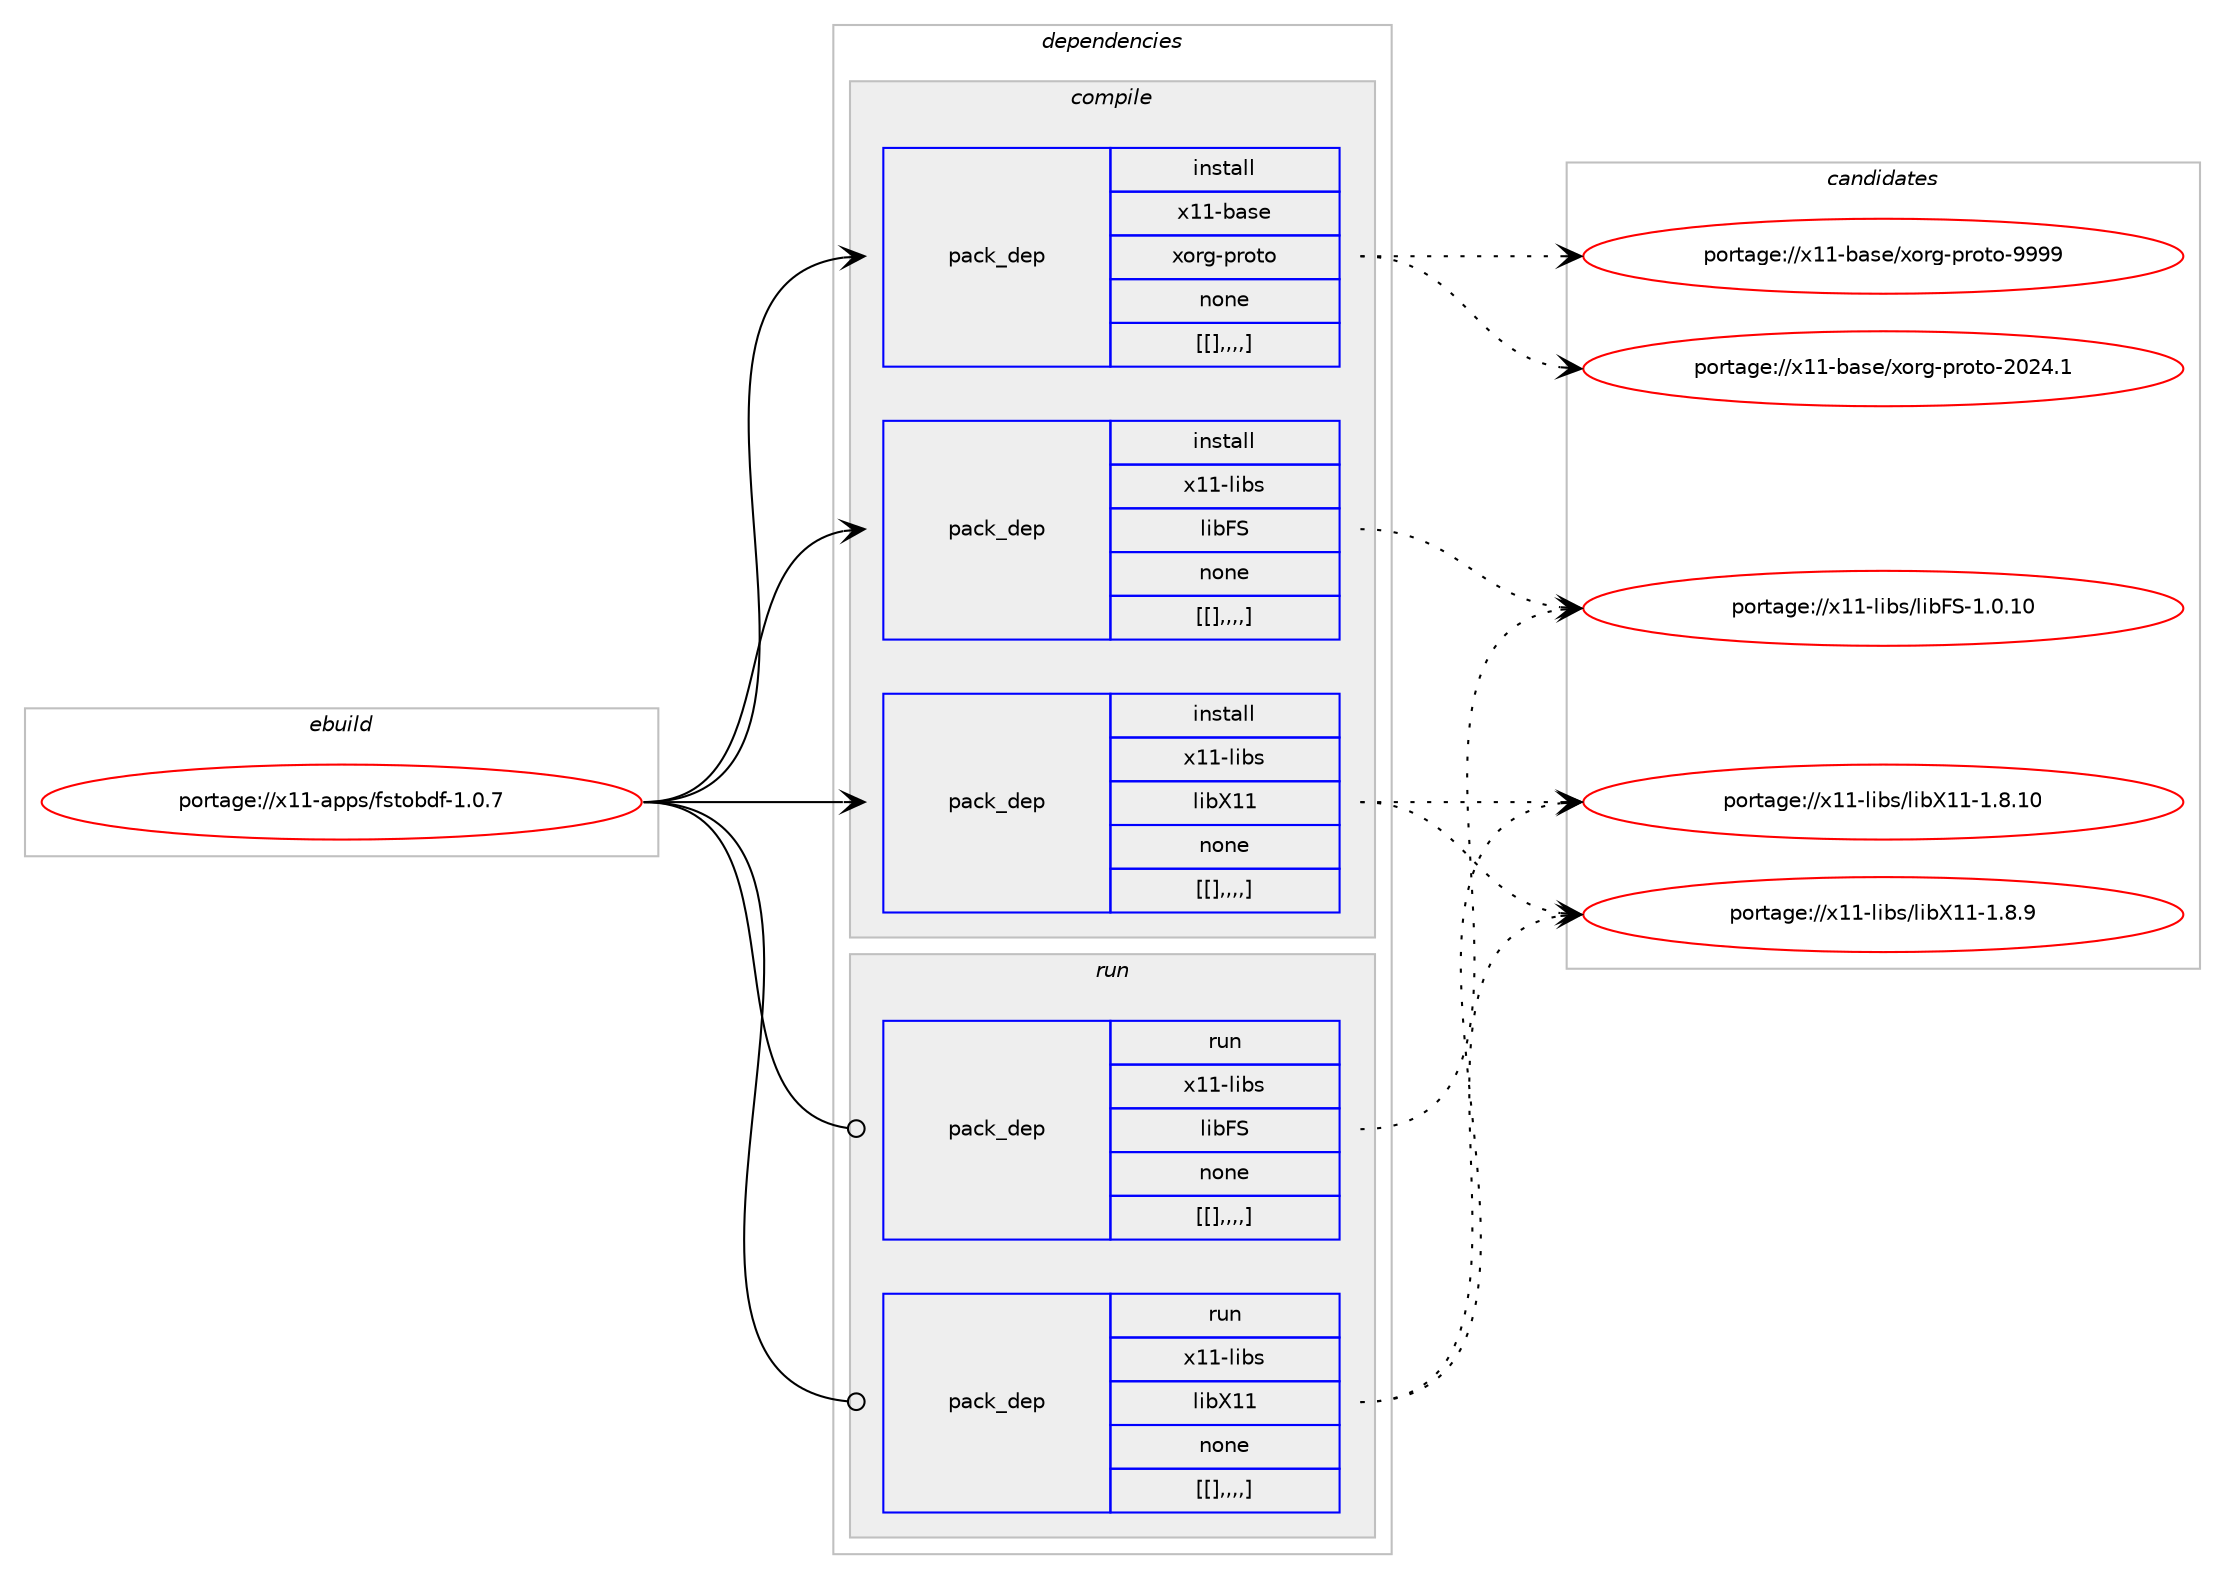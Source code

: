 digraph prolog {

# *************
# Graph options
# *************

newrank=true;
concentrate=true;
compound=true;
graph [rankdir=LR,fontname=Helvetica,fontsize=10,ranksep=1.5];#, ranksep=2.5, nodesep=0.2];
edge  [arrowhead=vee];
node  [fontname=Helvetica,fontsize=10];

# **********
# The ebuild
# **********

subgraph cluster_leftcol {
color=gray;
label=<<i>ebuild</i>>;
id [label="portage://x11-apps/fstobdf-1.0.7", color=red, width=4, href="../x11-apps/fstobdf-1.0.7.svg"];
}

# ****************
# The dependencies
# ****************

subgraph cluster_midcol {
color=gray;
label=<<i>dependencies</i>>;
subgraph cluster_compile {
fillcolor="#eeeeee";
style=filled;
label=<<i>compile</i>>;
subgraph pack343911 {
dependency473602 [label=<<TABLE BORDER="0" CELLBORDER="1" CELLSPACING="0" CELLPADDING="4" WIDTH="220"><TR><TD ROWSPAN="6" CELLPADDING="30">pack_dep</TD></TR><TR><TD WIDTH="110">install</TD></TR><TR><TD>x11-base</TD></TR><TR><TD>xorg-proto</TD></TR><TR><TD>none</TD></TR><TR><TD>[[],,,,]</TD></TR></TABLE>>, shape=none, color=blue];
}
id:e -> dependency473602:w [weight=20,style="solid",arrowhead="vee"];
subgraph pack343912 {
dependency473603 [label=<<TABLE BORDER="0" CELLBORDER="1" CELLSPACING="0" CELLPADDING="4" WIDTH="220"><TR><TD ROWSPAN="6" CELLPADDING="30">pack_dep</TD></TR><TR><TD WIDTH="110">install</TD></TR><TR><TD>x11-libs</TD></TR><TR><TD>libFS</TD></TR><TR><TD>none</TD></TR><TR><TD>[[],,,,]</TD></TR></TABLE>>, shape=none, color=blue];
}
id:e -> dependency473603:w [weight=20,style="solid",arrowhead="vee"];
subgraph pack343913 {
dependency473604 [label=<<TABLE BORDER="0" CELLBORDER="1" CELLSPACING="0" CELLPADDING="4" WIDTH="220"><TR><TD ROWSPAN="6" CELLPADDING="30">pack_dep</TD></TR><TR><TD WIDTH="110">install</TD></TR><TR><TD>x11-libs</TD></TR><TR><TD>libX11</TD></TR><TR><TD>none</TD></TR><TR><TD>[[],,,,]</TD></TR></TABLE>>, shape=none, color=blue];
}
id:e -> dependency473604:w [weight=20,style="solid",arrowhead="vee"];
}
subgraph cluster_compileandrun {
fillcolor="#eeeeee";
style=filled;
label=<<i>compile and run</i>>;
}
subgraph cluster_run {
fillcolor="#eeeeee";
style=filled;
label=<<i>run</i>>;
subgraph pack343914 {
dependency473605 [label=<<TABLE BORDER="0" CELLBORDER="1" CELLSPACING="0" CELLPADDING="4" WIDTH="220"><TR><TD ROWSPAN="6" CELLPADDING="30">pack_dep</TD></TR><TR><TD WIDTH="110">run</TD></TR><TR><TD>x11-libs</TD></TR><TR><TD>libFS</TD></TR><TR><TD>none</TD></TR><TR><TD>[[],,,,]</TD></TR></TABLE>>, shape=none, color=blue];
}
id:e -> dependency473605:w [weight=20,style="solid",arrowhead="odot"];
subgraph pack343915 {
dependency473606 [label=<<TABLE BORDER="0" CELLBORDER="1" CELLSPACING="0" CELLPADDING="4" WIDTH="220"><TR><TD ROWSPAN="6" CELLPADDING="30">pack_dep</TD></TR><TR><TD WIDTH="110">run</TD></TR><TR><TD>x11-libs</TD></TR><TR><TD>libX11</TD></TR><TR><TD>none</TD></TR><TR><TD>[[],,,,]</TD></TR></TABLE>>, shape=none, color=blue];
}
id:e -> dependency473606:w [weight=20,style="solid",arrowhead="odot"];
}
}

# **************
# The candidates
# **************

subgraph cluster_choices {
rank=same;
color=gray;
label=<<i>candidates</i>>;

subgraph choice343911 {
color=black;
nodesep=1;
choice120494945989711510147120111114103451121141111161114557575757 [label="portage://x11-base/xorg-proto-9999", color=red, width=4,href="../x11-base/xorg-proto-9999.svg"];
choice1204949459897115101471201111141034511211411111611145504850524649 [label="portage://x11-base/xorg-proto-2024.1", color=red, width=4,href="../x11-base/xorg-proto-2024.1.svg"];
dependency473602:e -> choice120494945989711510147120111114103451121141111161114557575757:w [style=dotted,weight="100"];
dependency473602:e -> choice1204949459897115101471201111141034511211411111611145504850524649:w [style=dotted,weight="100"];
}
subgraph choice343912 {
color=black;
nodesep=1;
choice120494945108105981154710810598708345494648464948 [label="portage://x11-libs/libFS-1.0.10", color=red, width=4,href="../x11-libs/libFS-1.0.10.svg"];
dependency473603:e -> choice120494945108105981154710810598708345494648464948:w [style=dotted,weight="100"];
}
subgraph choice343913 {
color=black;
nodesep=1;
choice12049494510810598115471081059888494945494656464948 [label="portage://x11-libs/libX11-1.8.10", color=red, width=4,href="../x11-libs/libX11-1.8.10.svg"];
choice120494945108105981154710810598884949454946564657 [label="portage://x11-libs/libX11-1.8.9", color=red, width=4,href="../x11-libs/libX11-1.8.9.svg"];
dependency473604:e -> choice12049494510810598115471081059888494945494656464948:w [style=dotted,weight="100"];
dependency473604:e -> choice120494945108105981154710810598884949454946564657:w [style=dotted,weight="100"];
}
subgraph choice343914 {
color=black;
nodesep=1;
choice120494945108105981154710810598708345494648464948 [label="portage://x11-libs/libFS-1.0.10", color=red, width=4,href="../x11-libs/libFS-1.0.10.svg"];
dependency473605:e -> choice120494945108105981154710810598708345494648464948:w [style=dotted,weight="100"];
}
subgraph choice343915 {
color=black;
nodesep=1;
choice12049494510810598115471081059888494945494656464948 [label="portage://x11-libs/libX11-1.8.10", color=red, width=4,href="../x11-libs/libX11-1.8.10.svg"];
choice120494945108105981154710810598884949454946564657 [label="portage://x11-libs/libX11-1.8.9", color=red, width=4,href="../x11-libs/libX11-1.8.9.svg"];
dependency473606:e -> choice12049494510810598115471081059888494945494656464948:w [style=dotted,weight="100"];
dependency473606:e -> choice120494945108105981154710810598884949454946564657:w [style=dotted,weight="100"];
}
}

}

